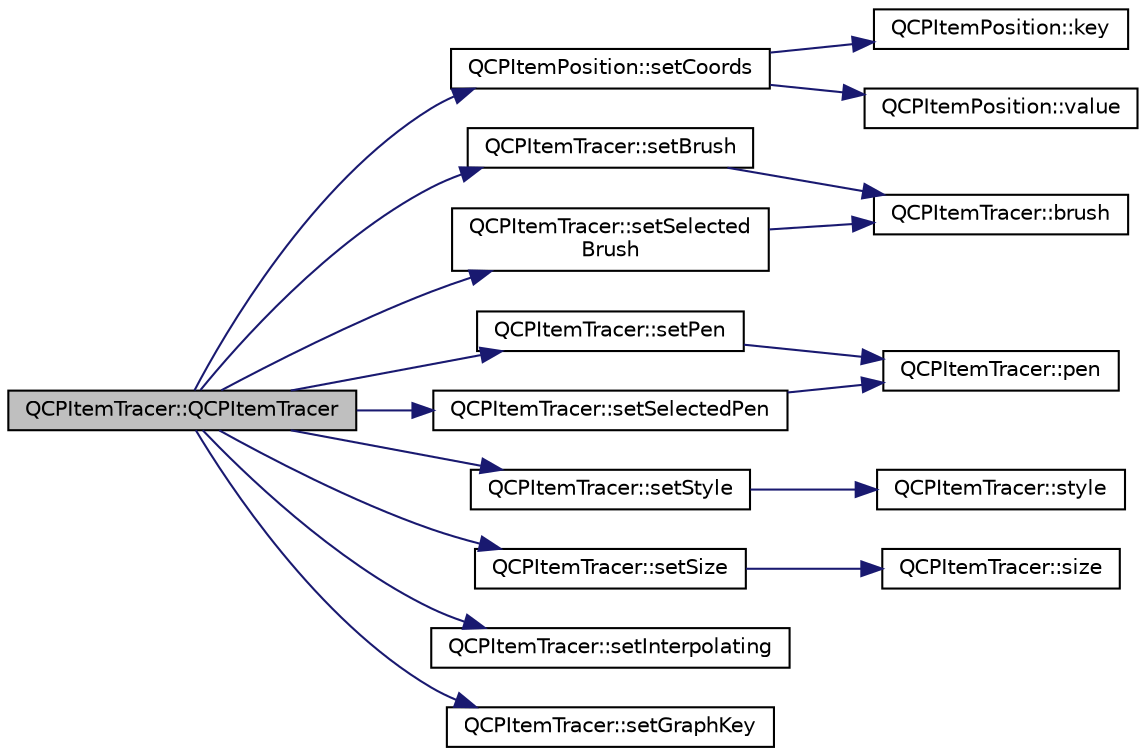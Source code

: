 digraph "QCPItemTracer::QCPItemTracer"
{
  edge [fontname="Helvetica",fontsize="10",labelfontname="Helvetica",labelfontsize="10"];
  node [fontname="Helvetica",fontsize="10",shape=record];
  rankdir="LR";
  Node0 [label="QCPItemTracer::QCPItemTracer",height=0.2,width=0.4,color="black", fillcolor="grey75", style="filled", fontcolor="black"];
  Node0 -> Node1 [color="midnightblue",fontsize="10",style="solid",fontname="Helvetica"];
  Node1 [label="QCPItemPosition::setCoords",height=0.2,width=0.4,color="black", fillcolor="white", style="filled",URL="$d1/dad/class_q_c_p_item_position.html#aa988ba4e87ab684c9021017dcaba945f"];
  Node1 -> Node2 [color="midnightblue",fontsize="10",style="solid",fontname="Helvetica"];
  Node2 [label="QCPItemPosition::key",height=0.2,width=0.4,color="black", fillcolor="white", style="filled",URL="$d1/dad/class_q_c_p_item_position.html#a6fc519f1b73722a8d0cff7d4d647407e"];
  Node1 -> Node3 [color="midnightblue",fontsize="10",style="solid",fontname="Helvetica"];
  Node3 [label="QCPItemPosition::value",height=0.2,width=0.4,color="black", fillcolor="white", style="filled",URL="$d1/dad/class_q_c_p_item_position.html#acfcf86f840a7366a4299bff593d5d636"];
  Node0 -> Node4 [color="midnightblue",fontsize="10",style="solid",fontname="Helvetica"];
  Node4 [label="QCPItemTracer::setBrush",height=0.2,width=0.4,color="black", fillcolor="white", style="filled",URL="$d9/da3/class_q_c_p_item_tracer.html#a2c303f7470a30084daa201ed556b3c36"];
  Node4 -> Node5 [color="midnightblue",fontsize="10",style="solid",fontname="Helvetica"];
  Node5 [label="QCPItemTracer::brush",height=0.2,width=0.4,color="black", fillcolor="white", style="filled",URL="$d9/da3/class_q_c_p_item_tracer.html#a6dd4660e70f58bb00390bcda56be568d"];
  Node0 -> Node6 [color="midnightblue",fontsize="10",style="solid",fontname="Helvetica"];
  Node6 [label="QCPItemTracer::setSelected\lBrush",height=0.2,width=0.4,color="black", fillcolor="white", style="filled",URL="$d9/da3/class_q_c_p_item_tracer.html#a0f55c084980a7a312af859d3e7b558ef"];
  Node6 -> Node5 [color="midnightblue",fontsize="10",style="solid",fontname="Helvetica"];
  Node0 -> Node7 [color="midnightblue",fontsize="10",style="solid",fontname="Helvetica"];
  Node7 [label="QCPItemTracer::setPen",height=0.2,width=0.4,color="black", fillcolor="white", style="filled",URL="$d9/da3/class_q_c_p_item_tracer.html#af8048636fc1ef0152e51809b008df2ca"];
  Node7 -> Node8 [color="midnightblue",fontsize="10",style="solid",fontname="Helvetica"];
  Node8 [label="QCPItemTracer::pen",height=0.2,width=0.4,color="black", fillcolor="white", style="filled",URL="$d9/da3/class_q_c_p_item_tracer.html#a789cdc627868f5a4a0956816072571c9"];
  Node0 -> Node9 [color="midnightblue",fontsize="10",style="solid",fontname="Helvetica"];
  Node9 [label="QCPItemTracer::setSelectedPen",height=0.2,width=0.4,color="black", fillcolor="white", style="filled",URL="$d9/da3/class_q_c_p_item_tracer.html#ae1bf70db7f13f928660168cd3e5069f3"];
  Node9 -> Node8 [color="midnightblue",fontsize="10",style="solid",fontname="Helvetica"];
  Node0 -> Node10 [color="midnightblue",fontsize="10",style="solid",fontname="Helvetica"];
  Node10 [label="QCPItemTracer::setStyle",height=0.2,width=0.4,color="black", fillcolor="white", style="filled",URL="$d9/da3/class_q_c_p_item_tracer.html#a41a2ac4f1acd7897b4e2a2579c03204e"];
  Node10 -> Node11 [color="midnightblue",fontsize="10",style="solid",fontname="Helvetica"];
  Node11 [label="QCPItemTracer::style",height=0.2,width=0.4,color="black", fillcolor="white", style="filled",URL="$d9/da3/class_q_c_p_item_tracer.html#afdaee32c9ccc9c14502b28d3d86bf5ed"];
  Node0 -> Node12 [color="midnightblue",fontsize="10",style="solid",fontname="Helvetica"];
  Node12 [label="QCPItemTracer::setSize",height=0.2,width=0.4,color="black", fillcolor="white", style="filled",URL="$d9/da3/class_q_c_p_item_tracer.html#ae47fe0617f5fef5fdb766999569be10a"];
  Node12 -> Node13 [color="midnightblue",fontsize="10",style="solid",fontname="Helvetica"];
  Node13 [label="QCPItemTracer::size",height=0.2,width=0.4,color="black", fillcolor="white", style="filled",URL="$d9/da3/class_q_c_p_item_tracer.html#a4e42d7b49f293273a74a49a2457856e2"];
  Node0 -> Node14 [color="midnightblue",fontsize="10",style="solid",fontname="Helvetica"];
  Node14 [label="QCPItemTracer::setInterpolating",height=0.2,width=0.4,color="black", fillcolor="white", style="filled",URL="$d9/da3/class_q_c_p_item_tracer.html#a6c244a9d1175bef12b50afafd4f5fcd2"];
  Node0 -> Node15 [color="midnightblue",fontsize="10",style="solid",fontname="Helvetica"];
  Node15 [label="QCPItemTracer::setGraphKey",height=0.2,width=0.4,color="black", fillcolor="white", style="filled",URL="$d9/da3/class_q_c_p_item_tracer.html#a6840143b42f3b685cedf7c6d83a704c8"];
}
